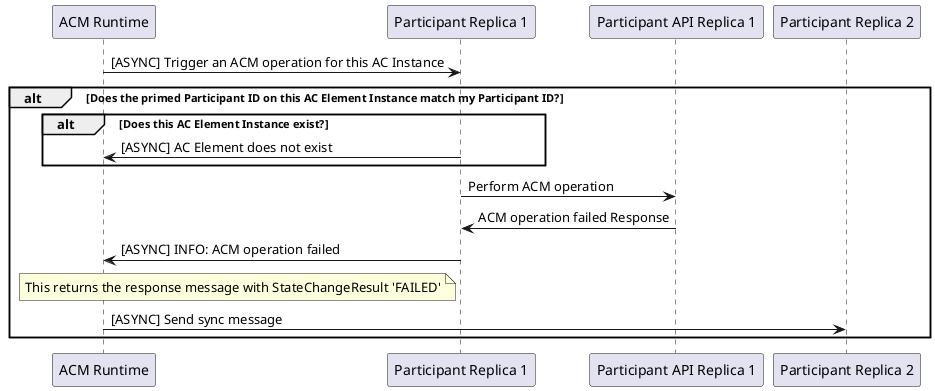 @startuml
participant "ACM Runtime"
participant "Participant Replica 1"
participant "Participant API Replica 1"
participant "Participant Replica 2"

"ACM Runtime" -> "Participant Replica 1": [ASYNC] Trigger an ACM operation for this AC Instance
alt Does the primed Participant ID on this AC Element Instance match my Participant ID?
  alt Does this AC Element Instance exist?
    "Participant Replica 1" -> "ACM Runtime": [ASYNC] AC Element does not exist
  end
  "Participant Replica 1" -> "Participant API Replica 1": Perform ACM operation
  "Participant API Replica 1" -> "Participant Replica 1": ACM operation failed Response
  "Participant Replica 1" -> "ACM Runtime": [ASYNC] INFO: ACM operation failed
  note left of "Participant Replica 1"
    This returns the response message with StateChangeResult 'FAILED'
  end note
"ACM Runtime" -> "Participant Replica 2": [ASYNC] Send sync message
end

@enduml
